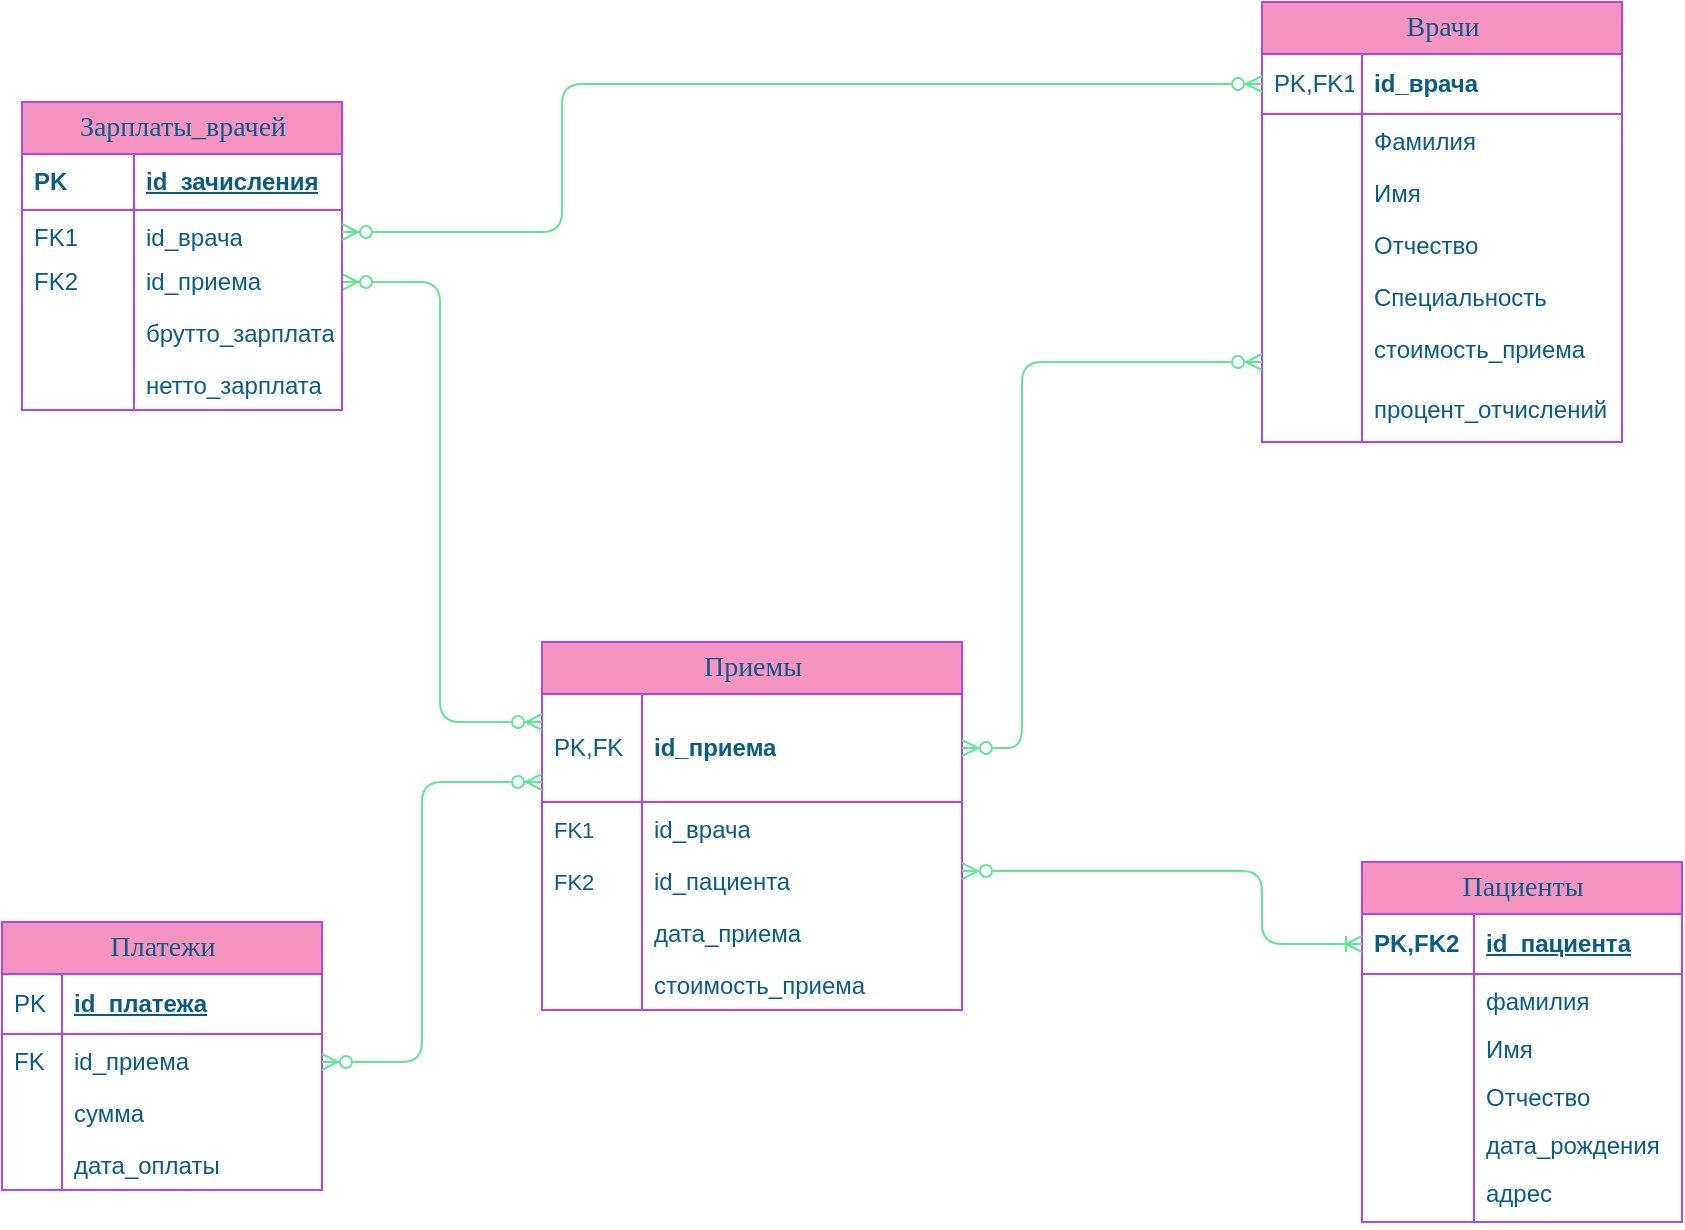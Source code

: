 <mxfile version="24.8.6">
  <diagram name="Page-1" id="e56a1550-8fbb-45ad-956c-1786394a9013">
    <mxGraphModel dx="1434" dy="738" grid="1" gridSize="10" guides="1" tooltips="1" connect="1" arrows="1" fold="1" page="1" pageScale="1" pageWidth="1100" pageHeight="850" background="none" math="0" shadow="0">
      <root>
        <mxCell id="0" />
        <mxCell id="1" parent="0" />
        <mxCell id="2e49270ec7c68f3f-1" value="&lt;font style=&quot;vertical-align: inherit;&quot;&gt;&lt;font style=&quot;vertical-align: inherit;&quot;&gt;Пациенты&lt;/font&gt;&lt;/font&gt;" style="swimlane;html=1;fontStyle=0;childLayout=stackLayout;horizontal=1;startSize=26;fillColor=#F694C1;horizontalStack=0;resizeParent=1;resizeLast=0;collapsible=1;marginBottom=0;swimlaneFillColor=#ffffff;align=center;rounded=0;shadow=0;comic=0;labelBackgroundColor=none;strokeWidth=1;fontFamily=Verdana;fontSize=14;strokeColor=#AF45ED;fontColor=#095C86;" parent="1" vertex="1">
          <mxGeometry x="750" y="600" width="160" height="180" as="geometry" />
        </mxCell>
        <mxCell id="2e49270ec7c68f3f-4" value="id_пациента" style="shape=partialRectangle;top=0;left=0;right=0;bottom=1;html=1;align=left;verticalAlign=middle;fillColor=none;spacingLeft=60;spacingRight=4;whiteSpace=wrap;overflow=hidden;rotatable=0;points=[[0,0.5],[1,0.5]];portConstraint=eastwest;dropTarget=0;fontStyle=5;labelBackgroundColor=none;strokeColor=#AF45ED;fontColor=#095C86;" parent="2e49270ec7c68f3f-1" vertex="1">
          <mxGeometry y="26" width="160" height="30" as="geometry" />
        </mxCell>
        <mxCell id="2e49270ec7c68f3f-5" value="PK,FK2" style="shape=partialRectangle;fontStyle=1;top=0;left=0;bottom=0;html=1;fillColor=none;align=left;verticalAlign=middle;spacingLeft=4;spacingRight=4;whiteSpace=wrap;overflow=hidden;rotatable=0;points=[];portConstraint=eastwest;part=1;labelBackgroundColor=none;strokeColor=#AF45ED;fontColor=#095C86;" parent="2e49270ec7c68f3f-4" vertex="1" connectable="0">
          <mxGeometry width="56" height="30" as="geometry" />
        </mxCell>
        <mxCell id="2e49270ec7c68f3f-6" value="фамилия&lt;div&gt;&lt;br&gt;&lt;/div&gt;" style="shape=partialRectangle;top=0;left=0;right=0;bottom=0;html=1;align=left;verticalAlign=top;fillColor=none;spacingLeft=60;spacingRight=4;whiteSpace=wrap;overflow=hidden;rotatable=0;points=[[0,0.5],[1,0.5]];portConstraint=eastwest;dropTarget=0;labelBackgroundColor=none;strokeColor=#AF45ED;fontColor=#095C86;" parent="2e49270ec7c68f3f-1" vertex="1">
          <mxGeometry y="56" width="160" height="24" as="geometry" />
        </mxCell>
        <mxCell id="2e49270ec7c68f3f-7" value="" style="shape=partialRectangle;top=0;left=0;bottom=0;html=1;fillColor=none;align=left;verticalAlign=top;spacingLeft=4;spacingRight=4;whiteSpace=wrap;overflow=hidden;rotatable=0;points=[];portConstraint=eastwest;part=1;labelBackgroundColor=none;strokeColor=#AF45ED;fontColor=#095C86;" parent="2e49270ec7c68f3f-6" vertex="1" connectable="0">
          <mxGeometry width="56" height="24" as="geometry" />
        </mxCell>
        <mxCell id="FsoRaippcqgzmlzn9h9G-15" value="&lt;div&gt;Имя&lt;/div&gt;" style="shape=partialRectangle;top=0;left=0;right=0;bottom=0;html=1;align=left;verticalAlign=top;fillColor=none;spacingLeft=60;spacingRight=4;whiteSpace=wrap;overflow=hidden;rotatable=0;points=[[0,0.5],[1,0.5]];portConstraint=eastwest;dropTarget=0;labelBackgroundColor=none;strokeColor=#AF45ED;fontColor=#095C86;" vertex="1" parent="2e49270ec7c68f3f-1">
          <mxGeometry y="80" width="160" height="24" as="geometry" />
        </mxCell>
        <mxCell id="FsoRaippcqgzmlzn9h9G-16" value="" style="shape=partialRectangle;top=0;left=0;bottom=0;html=1;fillColor=none;align=left;verticalAlign=top;spacingLeft=4;spacingRight=4;whiteSpace=wrap;overflow=hidden;rotatable=0;points=[];portConstraint=eastwest;part=1;labelBackgroundColor=none;strokeColor=#AF45ED;fontColor=#095C86;" vertex="1" connectable="0" parent="FsoRaippcqgzmlzn9h9G-15">
          <mxGeometry width="56" height="24" as="geometry" />
        </mxCell>
        <mxCell id="FsoRaippcqgzmlzn9h9G-17" value="&lt;div&gt;Отчество&lt;/div&gt;" style="shape=partialRectangle;top=0;left=0;right=0;bottom=0;html=1;align=left;verticalAlign=top;fillColor=none;spacingLeft=60;spacingRight=4;whiteSpace=wrap;overflow=hidden;rotatable=0;points=[[0,0.5],[1,0.5]];portConstraint=eastwest;dropTarget=0;labelBackgroundColor=none;strokeColor=#AF45ED;fontColor=#095C86;" vertex="1" parent="2e49270ec7c68f3f-1">
          <mxGeometry y="104" width="160" height="24" as="geometry" />
        </mxCell>
        <mxCell id="FsoRaippcqgzmlzn9h9G-18" value="" style="shape=partialRectangle;top=0;left=0;bottom=0;html=1;fillColor=none;align=left;verticalAlign=top;spacingLeft=4;spacingRight=4;whiteSpace=wrap;overflow=hidden;rotatable=0;points=[];portConstraint=eastwest;part=1;labelBackgroundColor=none;strokeColor=#AF45ED;fontColor=#095C86;" vertex="1" connectable="0" parent="FsoRaippcqgzmlzn9h9G-17">
          <mxGeometry width="56" height="24" as="geometry" />
        </mxCell>
        <mxCell id="FsoRaippcqgzmlzn9h9G-19" value="&lt;div&gt;дата_рождения&lt;/div&gt;" style="shape=partialRectangle;top=0;left=0;right=0;bottom=0;html=1;align=left;verticalAlign=top;fillColor=none;spacingLeft=60;spacingRight=4;whiteSpace=wrap;overflow=hidden;rotatable=0;points=[[0,0.5],[1,0.5]];portConstraint=eastwest;dropTarget=0;labelBackgroundColor=none;strokeColor=#AF45ED;fontColor=#095C86;" vertex="1" parent="2e49270ec7c68f3f-1">
          <mxGeometry y="128" width="160" height="24" as="geometry" />
        </mxCell>
        <mxCell id="FsoRaippcqgzmlzn9h9G-20" value="" style="shape=partialRectangle;top=0;left=0;bottom=0;html=1;fillColor=none;align=left;verticalAlign=top;spacingLeft=4;spacingRight=4;whiteSpace=wrap;overflow=hidden;rotatable=0;points=[];portConstraint=eastwest;part=1;labelBackgroundColor=none;strokeColor=#AF45ED;fontColor=#095C86;" vertex="1" connectable="0" parent="FsoRaippcqgzmlzn9h9G-19">
          <mxGeometry width="56" height="24" as="geometry" />
        </mxCell>
        <mxCell id="FsoRaippcqgzmlzn9h9G-21" value="&lt;div&gt;адрес&lt;/div&gt;" style="shape=partialRectangle;top=0;left=0;right=0;bottom=0;html=1;align=left;verticalAlign=top;fillColor=none;spacingLeft=60;spacingRight=4;whiteSpace=wrap;overflow=hidden;rotatable=0;points=[[0,0.5],[1,0.5]];portConstraint=eastwest;dropTarget=0;labelBackgroundColor=none;strokeColor=#AF45ED;fontColor=#095C86;" vertex="1" parent="2e49270ec7c68f3f-1">
          <mxGeometry y="152" width="160" height="28" as="geometry" />
        </mxCell>
        <mxCell id="FsoRaippcqgzmlzn9h9G-22" value="" style="shape=partialRectangle;top=0;left=0;bottom=0;html=1;fillColor=none;align=left;verticalAlign=top;spacingLeft=4;spacingRight=4;whiteSpace=wrap;overflow=hidden;rotatable=0;points=[];portConstraint=eastwest;part=1;labelBackgroundColor=none;strokeColor=#AF45ED;fontColor=#095C86;" vertex="1" connectable="0" parent="FsoRaippcqgzmlzn9h9G-21">
          <mxGeometry width="56" height="28" as="geometry" />
        </mxCell>
        <mxCell id="2e49270ec7c68f3f-19" value="Приемы" style="swimlane;html=1;fontStyle=0;childLayout=stackLayout;horizontal=1;startSize=26;fillColor=#F694C1;horizontalStack=0;resizeParent=1;resizeLast=0;collapsible=1;marginBottom=0;swimlaneFillColor=#ffffff;align=center;rounded=0;shadow=0;comic=0;labelBackgroundColor=none;strokeWidth=1;fontFamily=Verdana;fontSize=14;strokeColor=#AF45ED;fontColor=#095C86;" parent="1" vertex="1">
          <mxGeometry x="340" y="490" width="210" height="184" as="geometry">
            <mxRectangle x="380" y="490" width="100" height="30" as="alternateBounds" />
          </mxGeometry>
        </mxCell>
        <mxCell id="2e49270ec7c68f3f-56" value="" style="edgeStyle=orthogonalEdgeStyle;html=1;endArrow=ERzeroToMany;endFill=1;startArrow=ERzeroToMany;labelBackgroundColor=none;fontFamily=Verdana;fontSize=14;strokeColor=#60E696;fontColor=default;" parent="2e49270ec7c68f3f-19" edge="1">
          <mxGeometry width="100" height="100" relative="1" as="geometry">
            <mxPoint x="-100" y="-180" as="sourcePoint" />
            <mxPoint y="40" as="targetPoint" />
            <Array as="points">
              <mxPoint x="-51" y="-180" />
              <mxPoint x="-51" y="40" />
              <mxPoint y="40" />
            </Array>
          </mxGeometry>
        </mxCell>
        <mxCell id="2e49270ec7c68f3f-20" value="&amp;nbsp; &amp;nbsp; &amp;nbsp; id_приема" style="shape=partialRectangle;top=0;left=0;right=0;bottom=1;html=1;align=left;verticalAlign=middle;fillColor=none;spacingLeft=34;spacingRight=4;whiteSpace=wrap;overflow=hidden;rotatable=0;points=[[0,0.5],[1,0.5]];portConstraint=eastwest;dropTarget=0;fontStyle=1;labelBackgroundColor=none;strokeColor=#AF45ED;fontColor=#095C86;" parent="2e49270ec7c68f3f-19" vertex="1">
          <mxGeometry y="26" width="210" height="54" as="geometry" />
        </mxCell>
        <mxCell id="2e49270ec7c68f3f-21" value="PK,FK" style="shape=partialRectangle;top=0;left=0;bottom=0;html=1;fillColor=none;align=left;verticalAlign=middle;spacingLeft=4;spacingRight=4;whiteSpace=wrap;overflow=hidden;rotatable=0;points=[];portConstraint=eastwest;part=1;labelBackgroundColor=none;strokeColor=#AF45ED;fontColor=#095C86;" parent="2e49270ec7c68f3f-20" vertex="1" connectable="0">
          <mxGeometry width="50" height="54" as="geometry" />
        </mxCell>
        <mxCell id="2e49270ec7c68f3f-22" value="&amp;nbsp; &amp;nbsp; &amp;nbsp; id_врача" style="shape=partialRectangle;top=0;left=0;right=0;bottom=0;html=1;align=left;verticalAlign=top;fillColor=none;spacingLeft=34;spacingRight=4;whiteSpace=wrap;overflow=hidden;rotatable=0;points=[[0,0.5],[1,0.5]];portConstraint=eastwest;dropTarget=0;labelBackgroundColor=none;strokeColor=#AF45ED;fontColor=#095C86;" parent="2e49270ec7c68f3f-19" vertex="1">
          <mxGeometry y="80" width="210" height="26" as="geometry" />
        </mxCell>
        <mxCell id="2e49270ec7c68f3f-23" value="&lt;font style=&quot;font-size: 11px;&quot;&gt;FK1&lt;/font&gt;" style="shape=partialRectangle;top=0;left=0;bottom=0;html=1;fillColor=none;align=left;verticalAlign=top;spacingLeft=4;spacingRight=4;whiteSpace=wrap;overflow=hidden;rotatable=0;points=[];portConstraint=eastwest;part=1;labelBackgroundColor=none;strokeColor=#AF45ED;fontColor=#095C86;" parent="2e49270ec7c68f3f-22" vertex="1" connectable="0">
          <mxGeometry width="50" height="26" as="geometry" />
        </mxCell>
        <mxCell id="2e49270ec7c68f3f-24" value="&amp;nbsp; &amp;nbsp; &amp;nbsp; id_пациента" style="shape=partialRectangle;top=0;left=0;right=0;bottom=0;html=1;align=left;verticalAlign=top;fillColor=none;spacingLeft=34;spacingRight=4;whiteSpace=wrap;overflow=hidden;rotatable=0;points=[[0,0.5],[1,0.5]];portConstraint=eastwest;dropTarget=0;labelBackgroundColor=none;strokeColor=#AF45ED;fontColor=#095C86;" parent="2e49270ec7c68f3f-19" vertex="1">
          <mxGeometry y="106" width="210" height="26" as="geometry" />
        </mxCell>
        <mxCell id="2e49270ec7c68f3f-25" value="&lt;font style=&quot;font-size: 11px;&quot;&gt;FK2&lt;/font&gt;" style="shape=partialRectangle;top=0;left=0;bottom=0;html=1;fillColor=none;align=left;verticalAlign=top;spacingLeft=4;spacingRight=4;whiteSpace=wrap;overflow=hidden;rotatable=0;points=[];portConstraint=eastwest;part=1;labelBackgroundColor=none;strokeColor=#AF45ED;fontColor=#095C86;" parent="2e49270ec7c68f3f-24" vertex="1" connectable="0">
          <mxGeometry width="50" height="26" as="geometry" />
        </mxCell>
        <mxCell id="2e49270ec7c68f3f-26" value="&amp;nbsp; &amp;nbsp; &amp;nbsp; дата_приема" style="shape=partialRectangle;top=0;left=0;right=0;bottom=0;html=1;align=left;verticalAlign=top;fillColor=none;spacingLeft=34;spacingRight=4;whiteSpace=wrap;overflow=hidden;rotatable=0;points=[[0,0.5],[1,0.5]];portConstraint=eastwest;dropTarget=0;labelBackgroundColor=none;strokeColor=#AF45ED;fontColor=#095C86;" parent="2e49270ec7c68f3f-19" vertex="1">
          <mxGeometry y="132" width="210" height="26" as="geometry" />
        </mxCell>
        <mxCell id="2e49270ec7c68f3f-27" value="" style="shape=partialRectangle;top=0;left=0;bottom=0;html=1;fillColor=none;align=left;verticalAlign=top;spacingLeft=4;spacingRight=4;whiteSpace=wrap;overflow=hidden;rotatable=0;points=[];portConstraint=eastwest;part=1;labelBackgroundColor=none;strokeColor=#AF45ED;fontColor=#095C86;" parent="2e49270ec7c68f3f-26" vertex="1" connectable="0">
          <mxGeometry width="50" height="26" as="geometry" />
        </mxCell>
        <mxCell id="2e49270ec7c68f3f-28" value="&amp;nbsp; &amp;nbsp; &amp;nbsp; стоимость_приема" style="shape=partialRectangle;top=0;left=0;right=0;bottom=0;html=1;align=left;verticalAlign=top;fillColor=none;spacingLeft=34;spacingRight=4;whiteSpace=wrap;overflow=hidden;rotatable=0;points=[[0,0.5],[1,0.5]];portConstraint=eastwest;dropTarget=0;labelBackgroundColor=none;strokeColor=#AF45ED;fontColor=#095C86;" parent="2e49270ec7c68f3f-19" vertex="1">
          <mxGeometry y="158" width="210" height="26" as="geometry" />
        </mxCell>
        <mxCell id="2e49270ec7c68f3f-29" value="" style="shape=partialRectangle;top=0;left=0;bottom=0;html=1;fillColor=none;align=left;verticalAlign=top;spacingLeft=4;spacingRight=4;whiteSpace=wrap;overflow=hidden;rotatable=0;points=[];portConstraint=eastwest;part=1;labelBackgroundColor=none;strokeColor=#AF45ED;fontColor=#095C86;" parent="2e49270ec7c68f3f-28" vertex="1" connectable="0">
          <mxGeometry width="50" height="26" as="geometry" />
        </mxCell>
        <mxCell id="2e49270ec7c68f3f-30" value="Платежи" style="swimlane;html=1;fontStyle=0;childLayout=stackLayout;horizontal=1;startSize=26;fillColor=#F694C1;horizontalStack=0;resizeParent=1;resizeLast=0;collapsible=1;marginBottom=0;swimlaneFillColor=#ffffff;align=center;rounded=0;shadow=0;comic=0;labelBackgroundColor=none;strokeWidth=1;fontFamily=Verdana;fontSize=14;strokeColor=#AF45ED;fontColor=#095C86;" parent="1" vertex="1">
          <mxGeometry x="70" y="630" width="160" height="134" as="geometry" />
        </mxCell>
        <mxCell id="2e49270ec7c68f3f-31" value="id_платежа" style="shape=partialRectangle;top=0;left=0;right=0;bottom=1;html=1;align=left;verticalAlign=middle;fillColor=none;spacingLeft=34;spacingRight=4;whiteSpace=wrap;overflow=hidden;rotatable=0;points=[[0,0.5],[1,0.5]];portConstraint=eastwest;dropTarget=0;fontStyle=5;labelBackgroundColor=none;strokeColor=#AF45ED;fontColor=#095C86;" parent="2e49270ec7c68f3f-30" vertex="1">
          <mxGeometry y="26" width="160" height="30" as="geometry" />
        </mxCell>
        <mxCell id="2e49270ec7c68f3f-32" value="PK" style="shape=partialRectangle;top=0;left=0;bottom=0;html=1;fillColor=none;align=left;verticalAlign=middle;spacingLeft=4;spacingRight=4;whiteSpace=wrap;overflow=hidden;rotatable=0;points=[];portConstraint=eastwest;part=1;labelBackgroundColor=none;strokeColor=#AF45ED;fontColor=#095C86;" parent="2e49270ec7c68f3f-31" vertex="1" connectable="0">
          <mxGeometry width="30" height="30" as="geometry" />
        </mxCell>
        <mxCell id="2e49270ec7c68f3f-33" value="id_приема" style="shape=partialRectangle;top=0;left=0;right=0;bottom=0;html=1;align=left;verticalAlign=top;fillColor=none;spacingLeft=34;spacingRight=4;whiteSpace=wrap;overflow=hidden;rotatable=0;points=[[0,0.5],[1,0.5]];portConstraint=eastwest;dropTarget=0;labelBackgroundColor=none;strokeColor=#AF45ED;fontColor=#095C86;" parent="2e49270ec7c68f3f-30" vertex="1">
          <mxGeometry y="56" width="160" height="26" as="geometry" />
        </mxCell>
        <mxCell id="2e49270ec7c68f3f-34" value="FK" style="shape=partialRectangle;top=0;left=0;bottom=0;html=1;fillColor=none;align=left;verticalAlign=top;spacingLeft=4;spacingRight=4;whiteSpace=wrap;overflow=hidden;rotatable=0;points=[];portConstraint=eastwest;part=1;labelBackgroundColor=none;strokeColor=#AF45ED;fontColor=#095C86;" parent="2e49270ec7c68f3f-33" vertex="1" connectable="0">
          <mxGeometry width="30" height="26" as="geometry" />
        </mxCell>
        <mxCell id="2e49270ec7c68f3f-35" value="сумма" style="shape=partialRectangle;top=0;left=0;right=0;bottom=0;html=1;align=left;verticalAlign=top;fillColor=none;spacingLeft=34;spacingRight=4;whiteSpace=wrap;overflow=hidden;rotatable=0;points=[[0,0.5],[1,0.5]];portConstraint=eastwest;dropTarget=0;labelBackgroundColor=none;strokeColor=#AF45ED;fontColor=#095C86;" parent="2e49270ec7c68f3f-30" vertex="1">
          <mxGeometry y="82" width="160" height="26" as="geometry" />
        </mxCell>
        <mxCell id="2e49270ec7c68f3f-36" value="" style="shape=partialRectangle;top=0;left=0;bottom=0;html=1;fillColor=none;align=left;verticalAlign=top;spacingLeft=4;spacingRight=4;whiteSpace=wrap;overflow=hidden;rotatable=0;points=[];portConstraint=eastwest;part=1;labelBackgroundColor=none;strokeColor=#AF45ED;fontColor=#095C86;" parent="2e49270ec7c68f3f-35" vertex="1" connectable="0">
          <mxGeometry width="30" height="26" as="geometry" />
        </mxCell>
        <mxCell id="2e49270ec7c68f3f-37" value="дата_оплаты" style="shape=partialRectangle;top=0;left=0;right=0;bottom=0;html=1;align=left;verticalAlign=top;fillColor=none;spacingLeft=34;spacingRight=4;whiteSpace=wrap;overflow=hidden;rotatable=0;points=[[0,0.5],[1,0.5]];portConstraint=eastwest;dropTarget=0;labelBackgroundColor=none;strokeColor=#AF45ED;fontColor=#095C86;" parent="2e49270ec7c68f3f-30" vertex="1">
          <mxGeometry y="108" width="160" height="26" as="geometry" />
        </mxCell>
        <mxCell id="2e49270ec7c68f3f-38" value="" style="shape=partialRectangle;top=0;left=0;bottom=0;html=1;fillColor=none;align=left;verticalAlign=top;spacingLeft=4;spacingRight=4;whiteSpace=wrap;overflow=hidden;rotatable=0;points=[];portConstraint=eastwest;part=1;labelBackgroundColor=none;strokeColor=#AF45ED;fontColor=#095C86;" parent="2e49270ec7c68f3f-37" vertex="1" connectable="0">
          <mxGeometry width="30" height="26" as="geometry" />
        </mxCell>
        <mxCell id="2e49270ec7c68f3f-48" value="Зарплаты_врачей" style="swimlane;html=1;fontStyle=0;childLayout=stackLayout;horizontal=1;startSize=26;fillColor=#F694C1;horizontalStack=0;resizeParent=1;resizeLast=0;collapsible=1;marginBottom=0;swimlaneFillColor=#ffffff;align=center;rounded=0;shadow=0;comic=0;labelBackgroundColor=none;strokeWidth=1;fontFamily=Verdana;fontSize=14;strokeColor=#AF45ED;fontColor=#095C86;" parent="1" vertex="1">
          <mxGeometry x="80" y="220" width="160" height="154" as="geometry" />
        </mxCell>
        <mxCell id="2e49270ec7c68f3f-51" value="id_зачисления" style="shape=partialRectangle;top=0;left=0;right=0;bottom=1;html=1;align=left;verticalAlign=middle;fillColor=none;spacingLeft=60;spacingRight=4;whiteSpace=wrap;overflow=hidden;rotatable=0;points=[[0,0.5],[1,0.5]];portConstraint=eastwest;dropTarget=0;fontStyle=5;labelBackgroundColor=none;strokeColor=none;fontColor=#095C86;labelBorderColor=none;" parent="2e49270ec7c68f3f-48" vertex="1">
          <mxGeometry y="26" width="160" height="28" as="geometry" />
        </mxCell>
        <mxCell id="2e49270ec7c68f3f-52" value="PK" style="shape=partialRectangle;fontStyle=1;top=0;left=0;bottom=0;html=1;fillColor=none;align=left;verticalAlign=middle;spacingLeft=4;spacingRight=4;whiteSpace=wrap;overflow=hidden;rotatable=0;points=[];portConstraint=eastwest;part=1;labelBackgroundColor=none;strokeColor=#AF45ED;fontColor=#095C86;" parent="2e49270ec7c68f3f-51" vertex="1" connectable="0">
          <mxGeometry width="56" height="28" as="geometry" />
        </mxCell>
        <mxCell id="2e49270ec7c68f3f-53" value="id_врача" style="shape=partialRectangle;top=1;left=0;right=0;bottom=0;html=1;align=left;verticalAlign=top;fillColor=none;spacingLeft=60;spacingRight=4;whiteSpace=wrap;overflow=hidden;rotatable=0;points=[[0,0.5],[1,0.5]];portConstraint=eastwest;dropTarget=0;labelBackgroundColor=none;strokeColor=#AF45ED;fontColor=#095C86;shadow=0;" parent="2e49270ec7c68f3f-48" vertex="1">
          <mxGeometry y="54" width="160" height="22" as="geometry" />
        </mxCell>
        <mxCell id="2e49270ec7c68f3f-54" value="FK1" style="shape=partialRectangle;top=0;left=0;bottom=0;html=1;fillColor=none;align=left;verticalAlign=top;spacingLeft=4;spacingRight=4;whiteSpace=wrap;overflow=hidden;rotatable=0;points=[];portConstraint=eastwest;part=1;labelBackgroundColor=none;strokeColor=#AF45ED;fontColor=#095C86;" parent="2e49270ec7c68f3f-53" vertex="1" connectable="0">
          <mxGeometry width="56" height="22" as="geometry" />
        </mxCell>
        <mxCell id="FsoRaippcqgzmlzn9h9G-26" value="id_приема" style="shape=partialRectangle;top=0;left=0;right=0;bottom=0;html=1;align=left;verticalAlign=top;fillColor=none;spacingLeft=60;spacingRight=4;whiteSpace=wrap;overflow=hidden;rotatable=0;points=[[0,0.5],[1,0.5]];portConstraint=eastwest;dropTarget=0;labelBackgroundColor=none;strokeColor=#AF45ED;fontColor=#095C86;horizontal=1;" vertex="1" parent="2e49270ec7c68f3f-48">
          <mxGeometry y="76" width="160" height="26" as="geometry" />
        </mxCell>
        <mxCell id="FsoRaippcqgzmlzn9h9G-27" value="FK2" style="shape=partialRectangle;top=0;left=0;bottom=0;html=1;fillColor=none;align=left;verticalAlign=top;spacingLeft=4;spacingRight=4;whiteSpace=wrap;overflow=hidden;rotatable=0;points=[];portConstraint=eastwest;part=1;labelBackgroundColor=none;strokeColor=#AF45ED;fontColor=#095C86;" vertex="1" connectable="0" parent="FsoRaippcqgzmlzn9h9G-26">
          <mxGeometry width="56" height="26" as="geometry" />
        </mxCell>
        <mxCell id="FsoRaippcqgzmlzn9h9G-11" value="брутто_зарплата" style="shape=partialRectangle;top=0;left=0;right=0;bottom=0;html=1;align=left;verticalAlign=top;fillColor=none;spacingLeft=60;spacingRight=4;whiteSpace=wrap;overflow=hidden;rotatable=0;points=[[0,0.5],[1,0.5]];portConstraint=eastwest;dropTarget=0;labelBackgroundColor=none;strokeColor=#AF45ED;fontColor=#095C86;" vertex="1" parent="2e49270ec7c68f3f-48">
          <mxGeometry y="102" width="160" height="26" as="geometry" />
        </mxCell>
        <mxCell id="FsoRaippcqgzmlzn9h9G-12" value="" style="shape=partialRectangle;top=0;left=0;bottom=0;html=1;fillColor=none;align=left;verticalAlign=top;spacingLeft=4;spacingRight=4;whiteSpace=wrap;overflow=hidden;rotatable=0;points=[];portConstraint=eastwest;part=1;labelBackgroundColor=none;strokeColor=#AF45ED;fontColor=#095C86;" vertex="1" connectable="0" parent="FsoRaippcqgzmlzn9h9G-11">
          <mxGeometry width="56" height="26" as="geometry" />
        </mxCell>
        <mxCell id="FsoRaippcqgzmlzn9h9G-13" value="нетто_зарплата" style="shape=partialRectangle;top=0;left=0;right=0;bottom=0;html=1;align=left;verticalAlign=top;fillColor=none;spacingLeft=60;spacingRight=4;whiteSpace=wrap;overflow=hidden;rotatable=0;points=[[0,0.5],[1,0.5]];portConstraint=eastwest;dropTarget=0;labelBackgroundColor=none;strokeColor=#AF45ED;fontColor=#095C86;" vertex="1" parent="2e49270ec7c68f3f-48">
          <mxGeometry y="128" width="160" height="26" as="geometry" />
        </mxCell>
        <mxCell id="FsoRaippcqgzmlzn9h9G-14" value="" style="shape=partialRectangle;top=0;left=0;bottom=0;html=1;fillColor=none;align=left;verticalAlign=top;spacingLeft=4;spacingRight=4;whiteSpace=wrap;overflow=hidden;rotatable=0;points=[];portConstraint=eastwest;part=1;labelBackgroundColor=none;strokeColor=#AF45ED;fontColor=#095C86;" vertex="1" connectable="0" parent="FsoRaippcqgzmlzn9h9G-13">
          <mxGeometry width="56" height="26" as="geometry" />
        </mxCell>
        <mxCell id="2e49270ec7c68f3f-55" value="" style="edgeStyle=orthogonalEdgeStyle;html=1;endArrow=ERoneToMany;startArrow=ERzeroToMany;labelBackgroundColor=none;fontFamily=Verdana;fontSize=14;entryX=0;entryY=0.5;strokeColor=#60E696;fontColor=default;entryDx=0;entryDy=0;exitX=1;exitY=0.328;exitDx=0;exitDy=0;exitPerimeter=0;startFill=0;" parent="1" source="2e49270ec7c68f3f-24" target="2e49270ec7c68f3f-4" edge="1">
          <mxGeometry width="100" height="100" relative="1" as="geometry">
            <mxPoint x="560" y="580" as="sourcePoint" />
            <mxPoint x="200" y="330" as="targetPoint" />
            <Array as="points">
              <mxPoint x="700" y="605" />
              <mxPoint x="700" y="641" />
            </Array>
          </mxGeometry>
        </mxCell>
        <mxCell id="2e49270ec7c68f3f-80" value="&lt;font style=&quot;vertical-align: inherit;&quot;&gt;&lt;font style=&quot;vertical-align: inherit;&quot;&gt;&lt;font style=&quot;vertical-align: inherit;&quot;&gt;&lt;font style=&quot;vertical-align: inherit;&quot;&gt;&lt;font style=&quot;vertical-align: inherit;&quot;&gt;&lt;font style=&quot;vertical-align: inherit;&quot;&gt;Врачи&lt;/font&gt;&lt;/font&gt;&lt;/font&gt;&lt;/font&gt;&lt;/font&gt;&lt;/font&gt;" style="swimlane;html=1;fontStyle=0;childLayout=stackLayout;horizontal=1;startSize=26;fillColor=#F694C1;horizontalStack=0;resizeParent=1;resizeLast=0;collapsible=1;marginBottom=0;swimlaneFillColor=#ffffff;align=center;rounded=0;shadow=0;comic=0;labelBackgroundColor=none;strokeWidth=1;fontFamily=Verdana;fontSize=14;strokeColor=#AF45ED;fontColor=#095C86;" parent="1" vertex="1">
          <mxGeometry x="700" y="170" width="180" height="220" as="geometry" />
        </mxCell>
        <mxCell id="2e49270ec7c68f3f-81" value="&lt;font style=&quot;vertical-align: inherit;&quot;&gt;&lt;font style=&quot;vertical-align: inherit;&quot;&gt;&amp;nbsp; &amp;nbsp; &amp;nbsp; id_врача&lt;/font&gt;&lt;/font&gt;" style="shape=partialRectangle;top=0;left=0;right=0;bottom=1;html=1;align=left;verticalAlign=middle;fillColor=none;spacingLeft=34;spacingRight=4;whiteSpace=wrap;overflow=hidden;rotatable=0;points=[[0,0.5],[1,0.5]];portConstraint=eastwest;dropTarget=0;fontStyle=1;labelBackgroundColor=none;strokeColor=#AF45ED;fontColor=#095C86;" parent="2e49270ec7c68f3f-80" vertex="1">
          <mxGeometry y="26" width="180" height="30" as="geometry" />
        </mxCell>
        <mxCell id="2e49270ec7c68f3f-82" value="PK,FK1" style="shape=partialRectangle;top=0;left=0;bottom=0;html=1;fillColor=none;align=left;verticalAlign=middle;spacingLeft=4;spacingRight=4;whiteSpace=wrap;overflow=hidden;rotatable=0;points=[];portConstraint=eastwest;part=1;labelBackgroundColor=none;strokeColor=#AF45ED;fontColor=#095C86;fontStyle=0" parent="2e49270ec7c68f3f-81" vertex="1" connectable="0">
          <mxGeometry width="50" height="30" as="geometry" />
        </mxCell>
        <mxCell id="2e49270ec7c68f3f-83" value="&lt;font style=&quot;vertical-align: inherit;&quot;&gt;&lt;font style=&quot;vertical-align: inherit;&quot;&gt;&lt;font style=&quot;vertical-align: inherit;&quot;&gt;&lt;font style=&quot;vertical-align: inherit;&quot;&gt;&amp;nbsp; &amp;nbsp; &amp;nbsp; Фамилия&lt;/font&gt;&lt;/font&gt;&lt;/font&gt;&lt;/font&gt;" style="shape=partialRectangle;top=0;left=0;right=0;bottom=0;html=1;align=left;verticalAlign=top;fillColor=none;spacingLeft=34;spacingRight=4;whiteSpace=wrap;overflow=hidden;rotatable=0;points=[[0,0.5],[1,0.5]];portConstraint=eastwest;dropTarget=0;labelBackgroundColor=none;strokeColor=#AF45ED;fontColor=#095C86;" parent="2e49270ec7c68f3f-80" vertex="1">
          <mxGeometry y="56" width="180" height="26" as="geometry" />
        </mxCell>
        <mxCell id="2e49270ec7c68f3f-84" value="" style="shape=partialRectangle;top=0;left=0;bottom=0;html=1;fillColor=none;align=left;verticalAlign=top;spacingLeft=4;spacingRight=4;whiteSpace=wrap;overflow=hidden;rotatable=0;points=[];portConstraint=eastwest;part=1;labelBackgroundColor=none;strokeColor=#AF45ED;fontColor=#095C86;" parent="2e49270ec7c68f3f-83" vertex="1" connectable="0">
          <mxGeometry width="50" height="26" as="geometry" />
        </mxCell>
        <mxCell id="2e49270ec7c68f3f-85" value="&lt;font style=&quot;vertical-align: inherit;&quot;&gt;&lt;font style=&quot;vertical-align: inherit;&quot;&gt;&lt;font style=&quot;vertical-align: inherit;&quot;&gt;&lt;font style=&quot;vertical-align: inherit;&quot;&gt;&amp;nbsp; &amp;nbsp; &amp;nbsp; Имя&lt;/font&gt;&lt;/font&gt;&lt;/font&gt;&lt;/font&gt;" style="shape=partialRectangle;top=0;left=0;right=0;bottom=0;html=1;align=left;verticalAlign=top;fillColor=none;spacingLeft=34;spacingRight=4;whiteSpace=wrap;overflow=hidden;rotatable=0;points=[[0,0.5],[1,0.5]];portConstraint=eastwest;dropTarget=0;labelBackgroundColor=none;strokeColor=#AF45ED;fontColor=#095C86;" parent="2e49270ec7c68f3f-80" vertex="1">
          <mxGeometry y="82" width="180" height="26" as="geometry" />
        </mxCell>
        <mxCell id="2e49270ec7c68f3f-86" value="" style="shape=partialRectangle;top=0;left=0;bottom=0;html=1;fillColor=none;align=left;verticalAlign=top;spacingLeft=4;spacingRight=4;whiteSpace=wrap;overflow=hidden;rotatable=0;points=[];portConstraint=eastwest;part=1;labelBackgroundColor=none;strokeColor=#AF45ED;fontColor=#095C86;" parent="2e49270ec7c68f3f-85" vertex="1" connectable="0">
          <mxGeometry width="50" height="26" as="geometry" />
        </mxCell>
        <mxCell id="2e49270ec7c68f3f-87" value="&lt;font style=&quot;vertical-align: inherit;&quot;&gt;&lt;font style=&quot;vertical-align: inherit;&quot;&gt;&amp;nbsp; &amp;nbsp; &amp;nbsp; Отчество&lt;/font&gt;&lt;/font&gt;" style="shape=partialRectangle;top=0;left=0;right=0;bottom=0;html=1;align=left;verticalAlign=top;fillColor=none;spacingLeft=34;spacingRight=4;whiteSpace=wrap;overflow=hidden;rotatable=0;points=[[0,0.5],[1,0.5]];portConstraint=eastwest;dropTarget=0;labelBackgroundColor=none;strokeColor=#AF45ED;fontColor=#095C86;" parent="2e49270ec7c68f3f-80" vertex="1">
          <mxGeometry y="108" width="180" height="26" as="geometry" />
        </mxCell>
        <mxCell id="2e49270ec7c68f3f-88" value="" style="shape=partialRectangle;top=0;left=0;bottom=0;html=1;fillColor=none;align=left;verticalAlign=top;spacingLeft=4;spacingRight=4;whiteSpace=wrap;overflow=hidden;rotatable=0;points=[];portConstraint=eastwest;part=1;labelBackgroundColor=none;strokeColor=#AF45ED;fontColor=#095C86;" parent="2e49270ec7c68f3f-87" vertex="1" connectable="0">
          <mxGeometry width="50" height="26" as="geometry" />
        </mxCell>
        <mxCell id="zl2VpG9LAsBB1d8w71Fx-1" value="&lt;font style=&quot;vertical-align: inherit;&quot;&gt;&lt;font style=&quot;vertical-align: inherit;&quot;&gt;&lt;font style=&quot;vertical-align: inherit;&quot;&gt;&lt;font style=&quot;vertical-align: inherit;&quot;&gt;&lt;font style=&quot;vertical-align: inherit;&quot;&gt;&lt;font style=&quot;vertical-align: inherit;&quot;&gt;&lt;font style=&quot;vertical-align: inherit;&quot;&gt;&lt;font style=&quot;vertical-align: inherit;&quot;&gt;&lt;font style=&quot;vertical-align: inherit;&quot;&gt;&lt;font style=&quot;vertical-align: inherit;&quot;&gt;&lt;font style=&quot;vertical-align: inherit;&quot;&gt;&lt;font style=&quot;vertical-align: inherit;&quot;&gt;&lt;font style=&quot;vertical-align: inherit;&quot;&gt;&lt;font style=&quot;vertical-align: inherit;&quot;&gt;&lt;font style=&quot;vertical-align: inherit;&quot;&gt;&lt;font style=&quot;vertical-align: inherit;&quot;&gt;&lt;font style=&quot;vertical-align: inherit;&quot;&gt;&lt;font style=&quot;vertical-align: inherit;&quot;&gt;&amp;nbsp; &amp;nbsp; &amp;nbsp; Специальность&lt;/font&gt;&lt;/font&gt;&lt;/font&gt;&lt;/font&gt;&lt;/font&gt;&lt;/font&gt;&lt;/font&gt;&lt;/font&gt;&lt;/font&gt;&lt;/font&gt;&lt;/font&gt;&lt;/font&gt;&lt;/font&gt;&lt;/font&gt;&lt;/font&gt;&lt;/font&gt;&lt;/font&gt;&lt;/font&gt;" style="shape=partialRectangle;top=0;left=0;right=0;bottom=0;html=1;align=left;verticalAlign=top;fillColor=none;spacingLeft=34;spacingRight=4;whiteSpace=wrap;overflow=hidden;rotatable=0;points=[[0,0.5],[1,0.5]];portConstraint=eastwest;dropTarget=0;labelBackgroundColor=none;strokeColor=#AF45ED;fontColor=#095C86;" parent="2e49270ec7c68f3f-80" vertex="1">
          <mxGeometry y="134" width="180" height="26" as="geometry" />
        </mxCell>
        <mxCell id="zl2VpG9LAsBB1d8w71Fx-2" value="" style="shape=partialRectangle;top=0;left=0;bottom=0;html=1;fillColor=none;align=left;verticalAlign=top;spacingLeft=4;spacingRight=4;whiteSpace=wrap;overflow=hidden;rotatable=0;points=[];portConstraint=eastwest;part=1;labelBackgroundColor=none;strokeColor=#AF45ED;fontColor=#095C86;" parent="zl2VpG9LAsBB1d8w71Fx-1" vertex="1" connectable="0">
          <mxGeometry width="50" height="26" as="geometry" />
        </mxCell>
        <mxCell id="FsoRaippcqgzmlzn9h9G-1" value="&lt;font style=&quot;vertical-align: inherit;&quot;&gt;&lt;font style=&quot;vertical-align: inherit;&quot;&gt;&lt;font style=&quot;vertical-align: inherit;&quot;&gt;&lt;font style=&quot;vertical-align: inherit;&quot;&gt;&lt;font style=&quot;vertical-align: inherit;&quot;&gt;&lt;font style=&quot;vertical-align: inherit;&quot;&gt;&lt;font style=&quot;vertical-align: inherit;&quot;&gt;&lt;font style=&quot;vertical-align: inherit;&quot;&gt;&lt;font style=&quot;vertical-align: inherit;&quot;&gt;&lt;font style=&quot;vertical-align: inherit;&quot;&gt;&lt;font style=&quot;vertical-align: inherit;&quot;&gt;&lt;font style=&quot;vertical-align: inherit;&quot;&gt;&lt;font style=&quot;vertical-align: inherit;&quot;&gt;&lt;font style=&quot;vertical-align: inherit;&quot;&gt;&lt;font style=&quot;vertical-align: inherit;&quot;&gt;&lt;font style=&quot;vertical-align: inherit;&quot;&gt;&lt;font style=&quot;vertical-align: inherit;&quot;&gt;&lt;font style=&quot;vertical-align: inherit;&quot;&gt;&amp;nbsp; &amp;nbsp; &amp;nbsp; стоимость_приема&lt;/font&gt;&lt;/font&gt;&lt;/font&gt;&lt;/font&gt;&lt;/font&gt;&lt;/font&gt;&lt;/font&gt;&lt;/font&gt;&lt;/font&gt;&lt;/font&gt;&lt;/font&gt;&lt;/font&gt;&lt;/font&gt;&lt;/font&gt;&lt;/font&gt;&lt;/font&gt;&lt;/font&gt;&lt;/font&gt;" style="shape=partialRectangle;top=0;left=0;right=0;bottom=0;html=1;align=left;verticalAlign=top;fillColor=none;spacingLeft=34;spacingRight=4;whiteSpace=wrap;overflow=hidden;rotatable=0;points=[[0,0.5],[1,0.5]];portConstraint=eastwest;dropTarget=0;labelBackgroundColor=none;strokeColor=#AF45ED;fontColor=#095C86;" vertex="1" parent="2e49270ec7c68f3f-80">
          <mxGeometry y="160" width="180" height="30" as="geometry" />
        </mxCell>
        <mxCell id="FsoRaippcqgzmlzn9h9G-2" value="" style="shape=partialRectangle;top=0;left=0;bottom=0;html=1;fillColor=none;align=left;verticalAlign=top;spacingLeft=4;spacingRight=4;whiteSpace=wrap;overflow=hidden;rotatable=0;points=[];portConstraint=eastwest;part=1;labelBackgroundColor=none;strokeColor=#AF45ED;fontColor=#095C86;" vertex="1" connectable="0" parent="FsoRaippcqgzmlzn9h9G-1">
          <mxGeometry width="50" height="30" as="geometry" />
        </mxCell>
        <mxCell id="FsoRaippcqgzmlzn9h9G-3" value="&lt;font style=&quot;vertical-align: inherit;&quot;&gt;&lt;font style=&quot;vertical-align: inherit;&quot;&gt;&lt;font style=&quot;vertical-align: inherit;&quot;&gt;&lt;font style=&quot;vertical-align: inherit;&quot;&gt;&lt;font style=&quot;vertical-align: inherit;&quot;&gt;&lt;font style=&quot;vertical-align: inherit;&quot;&gt;&lt;font style=&quot;vertical-align: inherit;&quot;&gt;&lt;font style=&quot;vertical-align: inherit;&quot;&gt;&lt;font style=&quot;vertical-align: inherit;&quot;&gt;&lt;font style=&quot;vertical-align: inherit;&quot;&gt;&lt;font style=&quot;vertical-align: inherit;&quot;&gt;&lt;font style=&quot;vertical-align: inherit;&quot;&gt;&lt;font style=&quot;vertical-align: inherit;&quot;&gt;&lt;font style=&quot;vertical-align: inherit;&quot;&gt;&lt;font style=&quot;vertical-align: inherit;&quot;&gt;&lt;font style=&quot;vertical-align: inherit;&quot;&gt;&lt;font style=&quot;vertical-align: inherit;&quot;&gt;&lt;font style=&quot;vertical-align: inherit;&quot;&gt;&amp;nbsp; &amp;nbsp; &amp;nbsp; процент_отчислений&lt;/font&gt;&lt;/font&gt;&lt;/font&gt;&lt;/font&gt;&lt;/font&gt;&lt;/font&gt;&lt;/font&gt;&lt;/font&gt;&lt;/font&gt;&lt;/font&gt;&lt;/font&gt;&lt;/font&gt;&lt;/font&gt;&lt;/font&gt;&lt;/font&gt;&lt;/font&gt;&lt;/font&gt;&lt;/font&gt;" style="shape=partialRectangle;top=0;left=0;right=0;bottom=0;html=1;align=left;verticalAlign=top;fillColor=none;spacingLeft=34;spacingRight=4;whiteSpace=wrap;overflow=hidden;rotatable=0;points=[[0,0.5],[1,0.5]];portConstraint=eastwest;dropTarget=0;labelBackgroundColor=none;strokeColor=#AF45ED;fontColor=#095C86;" vertex="1" parent="2e49270ec7c68f3f-80">
          <mxGeometry y="190" width="180" height="30" as="geometry" />
        </mxCell>
        <mxCell id="FsoRaippcqgzmlzn9h9G-4" value="" style="shape=partialRectangle;top=0;left=0;bottom=0;html=1;fillColor=none;align=left;verticalAlign=top;spacingLeft=4;spacingRight=4;whiteSpace=wrap;overflow=hidden;rotatable=0;points=[];portConstraint=eastwest;part=1;labelBackgroundColor=none;strokeColor=#AF45ED;fontColor=#095C86;" vertex="1" connectable="0" parent="FsoRaippcqgzmlzn9h9G-3">
          <mxGeometry width="50" height="30" as="geometry" />
        </mxCell>
        <mxCell id="FsoRaippcqgzmlzn9h9G-24" value="" style="edgeStyle=orthogonalEdgeStyle;html=1;endArrow=ERzeroToMany;endFill=1;startArrow=ERzeroToMany;labelBackgroundColor=none;fontFamily=Verdana;fontSize=14;exitX=1;exitY=0.5;strokeColor=#60E696;fontColor=default;exitDx=0;exitDy=0;entryX=0;entryY=0.8;entryDx=0;entryDy=0;entryPerimeter=0;" edge="1" parent="1" target="2e49270ec7c68f3f-20">
          <mxGeometry width="100" height="100" relative="1" as="geometry">
            <mxPoint x="230" y="700" as="sourcePoint" />
            <mxPoint x="330" y="540" as="targetPoint" />
            <Array as="points">
              <mxPoint x="280" y="700" />
              <mxPoint x="280" y="560" />
              <mxPoint x="340" y="560" />
            </Array>
          </mxGeometry>
        </mxCell>
        <mxCell id="FsoRaippcqgzmlzn9h9G-25" value="" style="edgeStyle=orthogonalEdgeStyle;html=1;endArrow=ERzeroToMany;startArrow=ERzeroToMany;labelBackgroundColor=none;fontFamily=Verdana;fontSize=14;strokeColor=#60E696;fontColor=default;exitX=1;exitY=0.5;exitDx=0;exitDy=0;startFill=0;endFill=0;" edge="1" parent="1" source="2e49270ec7c68f3f-20">
          <mxGeometry width="100" height="100" relative="1" as="geometry">
            <mxPoint x="570" y="530" as="sourcePoint" />
            <mxPoint x="700" y="350" as="targetPoint" />
            <Array as="points">
              <mxPoint x="580" y="543" />
              <mxPoint x="580" y="350" />
            </Array>
          </mxGeometry>
        </mxCell>
        <mxCell id="FsoRaippcqgzmlzn9h9G-56" value="" style="edgeStyle=orthogonalEdgeStyle;html=1;endArrow=ERzeroToMany;endFill=1;startArrow=ERzeroToMany;labelBackgroundColor=none;fontFamily=Verdana;fontSize=14;strokeColor=#60E696;fontColor=default;entryX=0;entryY=0.5;entryDx=0;entryDy=0;exitX=1;exitY=0.5;exitDx=0;exitDy=0;" edge="1" parent="1" source="2e49270ec7c68f3f-53" target="2e49270ec7c68f3f-81">
          <mxGeometry width="100" height="100" relative="1" as="geometry">
            <mxPoint x="249.37" y="300" as="sourcePoint" />
            <mxPoint x="350" y="530" as="targetPoint" />
            <Array as="points">
              <mxPoint x="350" y="285" />
              <mxPoint x="350" y="211" />
            </Array>
          </mxGeometry>
        </mxCell>
      </root>
    </mxGraphModel>
  </diagram>
</mxfile>

